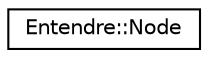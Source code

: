 digraph "Graphical Class Hierarchy"
{
  edge [fontname="Helvetica",fontsize="10",labelfontname="Helvetica",labelfontsize="10"];
  node [fontname="Helvetica",fontsize="10",shape=record];
  rankdir="LR";
  Node1 [label="Entendre::Node",height=0.2,width=0.4,color="black", fillcolor="white", style="filled",URL="$classEntendre_1_1Node.html"];
}
